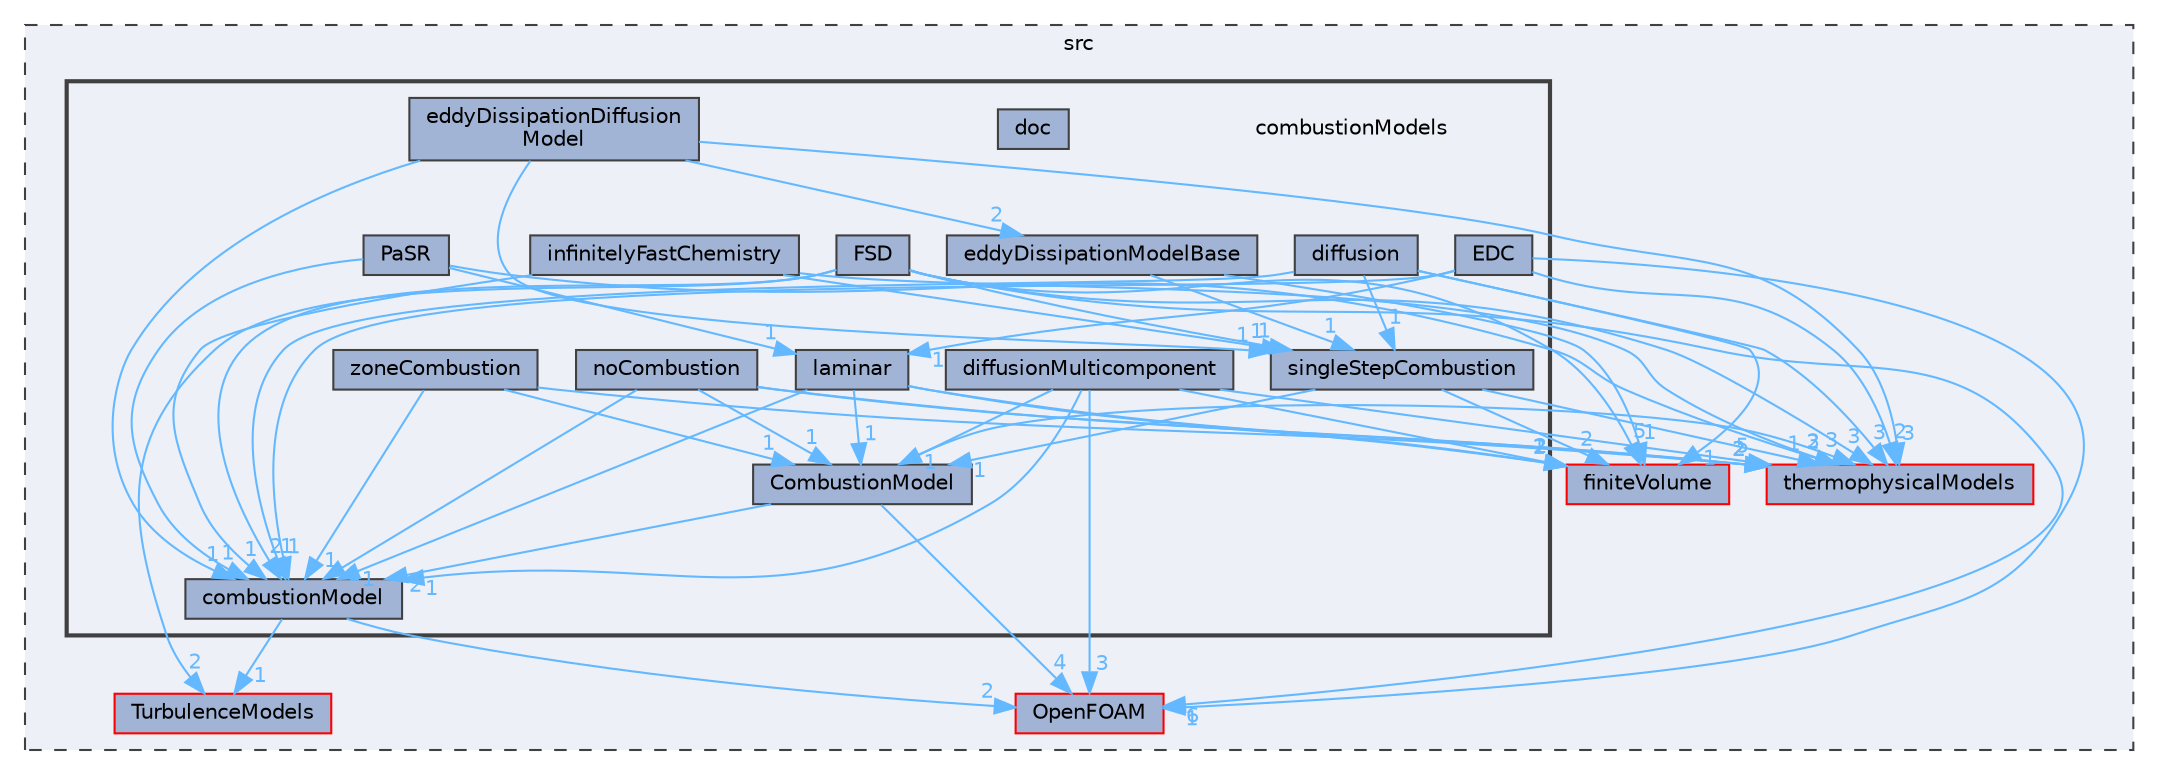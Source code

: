 digraph "src/combustionModels"
{
 // LATEX_PDF_SIZE
  bgcolor="transparent";
  edge [fontname=Helvetica,fontsize=10,labelfontname=Helvetica,labelfontsize=10];
  node [fontname=Helvetica,fontsize=10,shape=box,height=0.2,width=0.4];
  compound=true
  subgraph clusterdir_68267d1309a1af8e8297ef4c3efbcdba {
    graph [ bgcolor="#edf0f7", pencolor="grey25", label="src", fontname=Helvetica,fontsize=10 style="filled,dashed", URL="dir_68267d1309a1af8e8297ef4c3efbcdba.html",tooltip=""]
  dir_1eda626aeac0f0ad2848c36acaa5d501 [label="TurbulenceModels", fillcolor="#a2b4d6", color="red", style="filled", URL="dir_1eda626aeac0f0ad2848c36acaa5d501.html",tooltip=""];
  dir_2778d089ec5c4f66810b11f753867003 [label="thermophysicalModels", fillcolor="#a2b4d6", color="red", style="filled", URL="dir_2778d089ec5c4f66810b11f753867003.html",tooltip=""];
  dir_c5473ff19b20e6ec4dfe5c310b3778a8 [label="OpenFOAM", fillcolor="#a2b4d6", color="red", style="filled", URL="dir_c5473ff19b20e6ec4dfe5c310b3778a8.html",tooltip=""];
  dir_9bd15774b555cf7259a6fa18f99fe99b [label="finiteVolume", fillcolor="#a2b4d6", color="red", style="filled", URL="dir_9bd15774b555cf7259a6fa18f99fe99b.html",tooltip=""];
  subgraph clusterdir_a28bb8a003fe9b05e061f79ecbbcb476 {
    graph [ bgcolor="#edf0f7", pencolor="grey25", label="", fontname=Helvetica,fontsize=10 style="filled,bold", URL="dir_a28bb8a003fe9b05e061f79ecbbcb476.html",tooltip=""]
    dir_a28bb8a003fe9b05e061f79ecbbcb476 [shape=plaintext, label="combustionModels"];
  dir_d9a720f22812343abcf69c73f15d7bcf [label="CombustionModel", fillcolor="#a2b4d6", color="grey25", style="filled", URL="dir_d9a720f22812343abcf69c73f15d7bcf.html",tooltip=""];
  dir_cf7b61e9dee2eed7a2c89936088862b3 [label="combustionModel", fillcolor="#a2b4d6", color="grey25", style="filled", URL="dir_cf7b61e9dee2eed7a2c89936088862b3.html",tooltip=""];
  dir_6c48aebd8f5bd2d5e14047757b108c73 [label="diffusion", fillcolor="#a2b4d6", color="grey25", style="filled", URL="dir_6c48aebd8f5bd2d5e14047757b108c73.html",tooltip=""];
  dir_91c2994e3d83fbeaa80e8d8f45e48be4 [label="diffusionMulticomponent", fillcolor="#a2b4d6", color="grey25", style="filled", URL="dir_91c2994e3d83fbeaa80e8d8f45e48be4.html",tooltip=""];
  dir_bfccf23583ae8e8081b26d546c7f4755 [label="doc", fillcolor="#a2b4d6", color="grey25", style="filled", URL="dir_bfccf23583ae8e8081b26d546c7f4755.html",tooltip=""];
  dir_370df63b341034bc537b8f67cba49415 [label="EDC", fillcolor="#a2b4d6", color="grey25", style="filled", URL="dir_370df63b341034bc537b8f67cba49415.html",tooltip=""];
  dir_49d9ffd88b2f25f2e31d69ab400b1526 [label="eddyDissipationDiffusion\lModel", fillcolor="#a2b4d6", color="grey25", style="filled", URL="dir_49d9ffd88b2f25f2e31d69ab400b1526.html",tooltip=""];
  dir_aa87515cc454361a491a90dadc832250 [label="eddyDissipationModelBase", fillcolor="#a2b4d6", color="grey25", style="filled", URL="dir_aa87515cc454361a491a90dadc832250.html",tooltip=""];
  dir_6967d754ebfcc2eff82755661c465b9f [label="FSD", fillcolor="#a2b4d6", color="grey25", style="filled", URL="dir_6967d754ebfcc2eff82755661c465b9f.html",tooltip=""];
  dir_2f775577c3c56dc499f5cb224737c7fe [label="infinitelyFastChemistry", fillcolor="#a2b4d6", color="grey25", style="filled", URL="dir_2f775577c3c56dc499f5cb224737c7fe.html",tooltip=""];
  dir_2dfe41d728f7a75a713ec0aee78ac9bb [label="laminar", fillcolor="#a2b4d6", color="grey25", style="filled", URL="dir_2dfe41d728f7a75a713ec0aee78ac9bb.html",tooltip=""];
  dir_e2bdf212cb524191cc62ac03777e7b0f [label="noCombustion", fillcolor="#a2b4d6", color="grey25", style="filled", URL="dir_e2bdf212cb524191cc62ac03777e7b0f.html",tooltip=""];
  dir_8b369a4856991f089c7a60769278e7f4 [label="PaSR", fillcolor="#a2b4d6", color="grey25", style="filled", URL="dir_8b369a4856991f089c7a60769278e7f4.html",tooltip=""];
  dir_67089bd647ef63ae09f43c52d62dbb27 [label="singleStepCombustion", fillcolor="#a2b4d6", color="grey25", style="filled", URL="dir_67089bd647ef63ae09f43c52d62dbb27.html",tooltip=""];
  dir_adbea5a2dd4550b9b51add9a65be3e94 [label="zoneCombustion", fillcolor="#a2b4d6", color="grey25", style="filled", URL="dir_adbea5a2dd4550b9b51add9a65be3e94.html",tooltip=""];
  }
  }
  dir_d9a720f22812343abcf69c73f15d7bcf->dir_2778d089ec5c4f66810b11f753867003 [headlabel="3", labeldistance=1.5 headhref="dir_000546_004022.html" href="dir_000546_004022.html" color="steelblue1" fontcolor="steelblue1"];
  dir_d9a720f22812343abcf69c73f15d7bcf->dir_c5473ff19b20e6ec4dfe5c310b3778a8 [headlabel="4", labeldistance=1.5 headhref="dir_000546_002695.html" href="dir_000546_002695.html" color="steelblue1" fontcolor="steelblue1"];
  dir_d9a720f22812343abcf69c73f15d7bcf->dir_cf7b61e9dee2eed7a2c89936088862b3 [headlabel="2", labeldistance=1.5 headhref="dir_000546_000547.html" href="dir_000546_000547.html" color="steelblue1" fontcolor="steelblue1"];
  dir_cf7b61e9dee2eed7a2c89936088862b3->dir_1eda626aeac0f0ad2848c36acaa5d501 [headlabel="1", labeldistance=1.5 headhref="dir_000547_004143.html" href="dir_000547_004143.html" color="steelblue1" fontcolor="steelblue1"];
  dir_cf7b61e9dee2eed7a2c89936088862b3->dir_c5473ff19b20e6ec4dfe5c310b3778a8 [headlabel="2", labeldistance=1.5 headhref="dir_000547_002695.html" href="dir_000547_002695.html" color="steelblue1" fontcolor="steelblue1"];
  dir_6c48aebd8f5bd2d5e14047757b108c73->dir_2778d089ec5c4f66810b11f753867003 [headlabel="3", labeldistance=1.5 headhref="dir_000929_004022.html" href="dir_000929_004022.html" color="steelblue1" fontcolor="steelblue1"];
  dir_6c48aebd8f5bd2d5e14047757b108c73->dir_67089bd647ef63ae09f43c52d62dbb27 [headlabel="1", labeldistance=1.5 headhref="dir_000929_003559.html" href="dir_000929_003559.html" color="steelblue1" fontcolor="steelblue1"];
  dir_6c48aebd8f5bd2d5e14047757b108c73->dir_9bd15774b555cf7259a6fa18f99fe99b [headlabel="1", labeldistance=1.5 headhref="dir_000929_001387.html" href="dir_000929_001387.html" color="steelblue1" fontcolor="steelblue1"];
  dir_6c48aebd8f5bd2d5e14047757b108c73->dir_cf7b61e9dee2eed7a2c89936088862b3 [headlabel="1", labeldistance=1.5 headhref="dir_000929_000547.html" href="dir_000929_000547.html" color="steelblue1" fontcolor="steelblue1"];
  dir_91c2994e3d83fbeaa80e8d8f45e48be4->dir_2778d089ec5c4f66810b11f753867003 [headlabel="5", labeldistance=1.5 headhref="dir_000931_004022.html" href="dir_000931_004022.html" color="steelblue1" fontcolor="steelblue1"];
  dir_91c2994e3d83fbeaa80e8d8f45e48be4->dir_9bd15774b555cf7259a6fa18f99fe99b [headlabel="2", labeldistance=1.5 headhref="dir_000931_001387.html" href="dir_000931_001387.html" color="steelblue1" fontcolor="steelblue1"];
  dir_91c2994e3d83fbeaa80e8d8f45e48be4->dir_c5473ff19b20e6ec4dfe5c310b3778a8 [headlabel="3", labeldistance=1.5 headhref="dir_000931_002695.html" href="dir_000931_002695.html" color="steelblue1" fontcolor="steelblue1"];
  dir_91c2994e3d83fbeaa80e8d8f45e48be4->dir_cf7b61e9dee2eed7a2c89936088862b3 [headlabel="1", labeldistance=1.5 headhref="dir_000931_000547.html" href="dir_000931_000547.html" color="steelblue1" fontcolor="steelblue1"];
  dir_91c2994e3d83fbeaa80e8d8f45e48be4->dir_d9a720f22812343abcf69c73f15d7bcf [headlabel="1", labeldistance=1.5 headhref="dir_000931_000546.html" href="dir_000931_000546.html" color="steelblue1" fontcolor="steelblue1"];
  dir_370df63b341034bc537b8f67cba49415->dir_2778d089ec5c4f66810b11f753867003 [headlabel="2", labeldistance=1.5 headhref="dir_001098_004022.html" href="dir_001098_004022.html" color="steelblue1" fontcolor="steelblue1"];
  dir_370df63b341034bc537b8f67cba49415->dir_2dfe41d728f7a75a713ec0aee78ac9bb [headlabel="1", labeldistance=1.5 headhref="dir_001098_002080.html" href="dir_001098_002080.html" color="steelblue1" fontcolor="steelblue1"];
  dir_370df63b341034bc537b8f67cba49415->dir_c5473ff19b20e6ec4dfe5c310b3778a8 [headlabel="1", labeldistance=1.5 headhref="dir_001098_002695.html" href="dir_001098_002695.html" color="steelblue1" fontcolor="steelblue1"];
  dir_370df63b341034bc537b8f67cba49415->dir_cf7b61e9dee2eed7a2c89936088862b3 [headlabel="1", labeldistance=1.5 headhref="dir_001098_000547.html" href="dir_001098_000547.html" color="steelblue1" fontcolor="steelblue1"];
  dir_49d9ffd88b2f25f2e31d69ab400b1526->dir_2778d089ec5c4f66810b11f753867003 [headlabel="3", labeldistance=1.5 headhref="dir_001101_004022.html" href="dir_001101_004022.html" color="steelblue1" fontcolor="steelblue1"];
  dir_49d9ffd88b2f25f2e31d69ab400b1526->dir_67089bd647ef63ae09f43c52d62dbb27 [headlabel="1", labeldistance=1.5 headhref="dir_001101_003559.html" href="dir_001101_003559.html" color="steelblue1" fontcolor="steelblue1"];
  dir_49d9ffd88b2f25f2e31d69ab400b1526->dir_aa87515cc454361a491a90dadc832250 [headlabel="2", labeldistance=1.5 headhref="dir_001101_001102.html" href="dir_001101_001102.html" color="steelblue1" fontcolor="steelblue1"];
  dir_49d9ffd88b2f25f2e31d69ab400b1526->dir_cf7b61e9dee2eed7a2c89936088862b3 [headlabel="1", labeldistance=1.5 headhref="dir_001101_000547.html" href="dir_001101_000547.html" color="steelblue1" fontcolor="steelblue1"];
  dir_aa87515cc454361a491a90dadc832250->dir_67089bd647ef63ae09f43c52d62dbb27 [headlabel="1", labeldistance=1.5 headhref="dir_001102_003559.html" href="dir_001102_003559.html" color="steelblue1" fontcolor="steelblue1"];
  dir_aa87515cc454361a491a90dadc832250->dir_9bd15774b555cf7259a6fa18f99fe99b [headlabel="1", labeldistance=1.5 headhref="dir_001102_001387.html" href="dir_001102_001387.html" color="steelblue1" fontcolor="steelblue1"];
  dir_6967d754ebfcc2eff82755661c465b9f->dir_1eda626aeac0f0ad2848c36acaa5d501 [headlabel="2", labeldistance=1.5 headhref="dir_001504_004143.html" href="dir_001504_004143.html" color="steelblue1" fontcolor="steelblue1"];
  dir_6967d754ebfcc2eff82755661c465b9f->dir_2778d089ec5c4f66810b11f753867003 [headlabel="3", labeldistance=1.5 headhref="dir_001504_004022.html" href="dir_001504_004022.html" color="steelblue1" fontcolor="steelblue1"];
  dir_6967d754ebfcc2eff82755661c465b9f->dir_67089bd647ef63ae09f43c52d62dbb27 [headlabel="1", labeldistance=1.5 headhref="dir_001504_003559.html" href="dir_001504_003559.html" color="steelblue1" fontcolor="steelblue1"];
  dir_6967d754ebfcc2eff82755661c465b9f->dir_9bd15774b555cf7259a6fa18f99fe99b [headlabel="5", labeldistance=1.5 headhref="dir_001504_001387.html" href="dir_001504_001387.html" color="steelblue1" fontcolor="steelblue1"];
  dir_6967d754ebfcc2eff82755661c465b9f->dir_c5473ff19b20e6ec4dfe5c310b3778a8 [headlabel="6", labeldistance=1.5 headhref="dir_001504_002695.html" href="dir_001504_002695.html" color="steelblue1" fontcolor="steelblue1"];
  dir_6967d754ebfcc2eff82755661c465b9f->dir_cf7b61e9dee2eed7a2c89936088862b3 [headlabel="2", labeldistance=1.5 headhref="dir_001504_000547.html" href="dir_001504_000547.html" color="steelblue1" fontcolor="steelblue1"];
  dir_2f775577c3c56dc499f5cb224737c7fe->dir_2778d089ec5c4f66810b11f753867003 [headlabel="3", labeldistance=1.5 headhref="dir_001843_004022.html" href="dir_001843_004022.html" color="steelblue1" fontcolor="steelblue1"];
  dir_2f775577c3c56dc499f5cb224737c7fe->dir_67089bd647ef63ae09f43c52d62dbb27 [headlabel="1", labeldistance=1.5 headhref="dir_001843_003559.html" href="dir_001843_003559.html" color="steelblue1" fontcolor="steelblue1"];
  dir_2f775577c3c56dc499f5cb224737c7fe->dir_cf7b61e9dee2eed7a2c89936088862b3 [headlabel="1", labeldistance=1.5 headhref="dir_001843_000547.html" href="dir_001843_000547.html" color="steelblue1" fontcolor="steelblue1"];
  dir_2dfe41d728f7a75a713ec0aee78ac9bb->dir_2778d089ec5c4f66810b11f753867003 [headlabel="2", labeldistance=1.5 headhref="dir_002080_004022.html" href="dir_002080_004022.html" color="steelblue1" fontcolor="steelblue1"];
  dir_2dfe41d728f7a75a713ec0aee78ac9bb->dir_9bd15774b555cf7259a6fa18f99fe99b [headlabel="2", labeldistance=1.5 headhref="dir_002080_001387.html" href="dir_002080_001387.html" color="steelblue1" fontcolor="steelblue1"];
  dir_2dfe41d728f7a75a713ec0aee78ac9bb->dir_cf7b61e9dee2eed7a2c89936088862b3 [headlabel="1", labeldistance=1.5 headhref="dir_002080_000547.html" href="dir_002080_000547.html" color="steelblue1" fontcolor="steelblue1"];
  dir_2dfe41d728f7a75a713ec0aee78ac9bb->dir_d9a720f22812343abcf69c73f15d7bcf [headlabel="1", labeldistance=1.5 headhref="dir_002080_000546.html" href="dir_002080_000546.html" color="steelblue1" fontcolor="steelblue1"];
  dir_e2bdf212cb524191cc62ac03777e7b0f->dir_2778d089ec5c4f66810b11f753867003 [headlabel="2", labeldistance=1.5 headhref="dir_002541_004022.html" href="dir_002541_004022.html" color="steelblue1" fontcolor="steelblue1"];
  dir_e2bdf212cb524191cc62ac03777e7b0f->dir_9bd15774b555cf7259a6fa18f99fe99b [headlabel="1", labeldistance=1.5 headhref="dir_002541_001387.html" href="dir_002541_001387.html" color="steelblue1" fontcolor="steelblue1"];
  dir_e2bdf212cb524191cc62ac03777e7b0f->dir_cf7b61e9dee2eed7a2c89936088862b3 [headlabel="1", labeldistance=1.5 headhref="dir_002541_000547.html" href="dir_002541_000547.html" color="steelblue1" fontcolor="steelblue1"];
  dir_e2bdf212cb524191cc62ac03777e7b0f->dir_d9a720f22812343abcf69c73f15d7bcf [headlabel="1", labeldistance=1.5 headhref="dir_002541_000546.html" href="dir_002541_000546.html" color="steelblue1" fontcolor="steelblue1"];
  dir_8b369a4856991f089c7a60769278e7f4->dir_2778d089ec5c4f66810b11f753867003 [headlabel="2", labeldistance=1.5 headhref="dir_002813_004022.html" href="dir_002813_004022.html" color="steelblue1" fontcolor="steelblue1"];
  dir_8b369a4856991f089c7a60769278e7f4->dir_2dfe41d728f7a75a713ec0aee78ac9bb [headlabel="1", labeldistance=1.5 headhref="dir_002813_002080.html" href="dir_002813_002080.html" color="steelblue1" fontcolor="steelblue1"];
  dir_8b369a4856991f089c7a60769278e7f4->dir_cf7b61e9dee2eed7a2c89936088862b3 [headlabel="1", labeldistance=1.5 headhref="dir_002813_000547.html" href="dir_002813_000547.html" color="steelblue1" fontcolor="steelblue1"];
  dir_67089bd647ef63ae09f43c52d62dbb27->dir_2778d089ec5c4f66810b11f753867003 [headlabel="1", labeldistance=1.5 headhref="dir_003559_004022.html" href="dir_003559_004022.html" color="steelblue1" fontcolor="steelblue1"];
  dir_67089bd647ef63ae09f43c52d62dbb27->dir_9bd15774b555cf7259a6fa18f99fe99b [headlabel="2", labeldistance=1.5 headhref="dir_003559_001387.html" href="dir_003559_001387.html" color="steelblue1" fontcolor="steelblue1"];
  dir_67089bd647ef63ae09f43c52d62dbb27->dir_d9a720f22812343abcf69c73f15d7bcf [headlabel="1", labeldistance=1.5 headhref="dir_003559_000546.html" href="dir_003559_000546.html" color="steelblue1" fontcolor="steelblue1"];
  dir_adbea5a2dd4550b9b51add9a65be3e94->dir_2778d089ec5c4f66810b11f753867003 [headlabel="2", labeldistance=1.5 headhref="dir_004461_004022.html" href="dir_004461_004022.html" color="steelblue1" fontcolor="steelblue1"];
  dir_adbea5a2dd4550b9b51add9a65be3e94->dir_cf7b61e9dee2eed7a2c89936088862b3 [headlabel="1", labeldistance=1.5 headhref="dir_004461_000547.html" href="dir_004461_000547.html" color="steelblue1" fontcolor="steelblue1"];
  dir_adbea5a2dd4550b9b51add9a65be3e94->dir_d9a720f22812343abcf69c73f15d7bcf [headlabel="1", labeldistance=1.5 headhref="dir_004461_000546.html" href="dir_004461_000546.html" color="steelblue1" fontcolor="steelblue1"];
}

